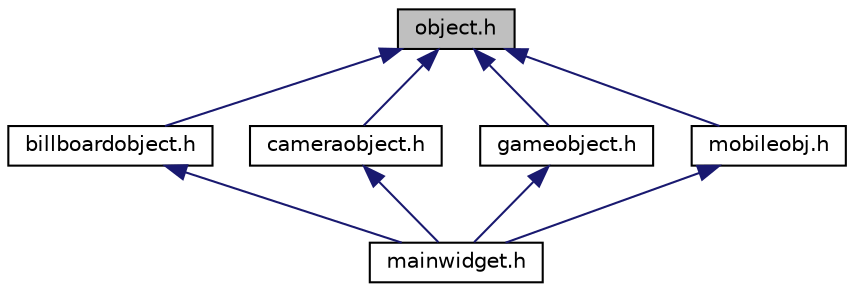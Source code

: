 digraph "object.h"
{
 // LATEX_PDF_SIZE
  edge [fontname="Helvetica",fontsize="10",labelfontname="Helvetica",labelfontsize="10"];
  node [fontname="Helvetica",fontsize="10",shape=record];
  Node1 [label="object.h",height=0.2,width=0.4,color="black", fillcolor="grey75", style="filled", fontcolor="black",tooltip="le fichier contient la classe Object est la classe mère et est abstraite, elle contient les comportem..."];
  Node1 -> Node2 [dir="back",color="midnightblue",fontsize="10",style="solid",fontname="Helvetica"];
  Node2 [label="billboardobject.h",height=0.2,width=0.4,color="black", fillcolor="white", style="filled",URL="$billboardobject_8h.html",tooltip="la classe BillboardObject devait etre a la base capable d'afficher des billboard, mais par manque de ..."];
  Node2 -> Node3 [dir="back",color="midnightblue",fontsize="10",style="solid",fontname="Helvetica"];
  Node3 [label="mainwidget.h",height=0.2,width=0.4,color="black", fillcolor="white", style="filled",URL="$mainwidget_8h.html",tooltip="la classe MainWidget est la classe principale qui contiens le graphe de scène et initialise la confit..."];
  Node1 -> Node4 [dir="back",color="midnightblue",fontsize="10",style="solid",fontname="Helvetica"];
  Node4 [label="cameraobject.h",height=0.2,width=0.4,color="black", fillcolor="white", style="filled",URL="$cameraobject_8h.html",tooltip="le fichier contient la classe CameraObject qui gère l'objet Caméra"];
  Node4 -> Node3 [dir="back",color="midnightblue",fontsize="10",style="solid",fontname="Helvetica"];
  Node1 -> Node5 [dir="back",color="midnightblue",fontsize="10",style="solid",fontname="Helvetica"];
  Node5 [label="gameobject.h",height=0.2,width=0.4,color="black", fillcolor="white", style="filled",URL="$gameobject_8h.html",tooltip="le fichier contient la classe GameObject contient les objets qui ne subisse pas la gravité,..."];
  Node5 -> Node3 [dir="back",color="midnightblue",fontsize="10",style="solid",fontname="Helvetica"];
  Node1 -> Node6 [dir="back",color="midnightblue",fontsize="10",style="solid",fontname="Helvetica"];
  Node6 [label="mobileobj.h",height=0.2,width=0.4,color="black", fillcolor="white", style="filled",URL="$mobileobj_8h.html",tooltip="le fichier contient la classe MobileObject contient les objets subissant la gravité,..."];
  Node6 -> Node3 [dir="back",color="midnightblue",fontsize="10",style="solid",fontname="Helvetica"];
}

